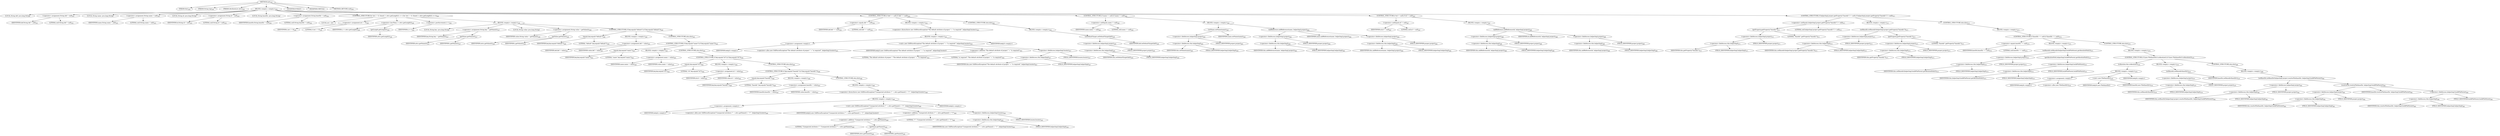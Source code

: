 digraph "init" {  
"800" [label = <(METHOD,init)<SUB>430</SUB>> ]
"801" [label = <(PARAM,this)<SUB>430</SUB>> ]
"802" [label = <(PARAM,String tag)<SUB>430</SUB>> ]
"803" [label = <(PARAM,AttributeList attrs)<SUB>430</SUB>> ]
"804" [label = <(BLOCK,&lt;empty&gt;,&lt;empty&gt;)<SUB>430</SUB>> ]
"805" [label = <(LOCAL,String def: java.lang.String)> ]
"806" [label = <(&lt;operator&gt;.assignment,String def = null)<SUB>431</SUB>> ]
"807" [label = <(IDENTIFIER,def,String def = null)<SUB>431</SUB>> ]
"808" [label = <(LITERAL,null,String def = null)<SUB>431</SUB>> ]
"809" [label = <(LOCAL,String name: java.lang.String)> ]
"810" [label = <(&lt;operator&gt;.assignment,String name = null)<SUB>432</SUB>> ]
"811" [label = <(IDENTIFIER,name,String name = null)<SUB>432</SUB>> ]
"812" [label = <(LITERAL,null,String name = null)<SUB>432</SUB>> ]
"813" [label = <(LOCAL,String id: java.lang.String)> ]
"814" [label = <(&lt;operator&gt;.assignment,String id = null)<SUB>433</SUB>> ]
"815" [label = <(IDENTIFIER,id,String id = null)<SUB>433</SUB>> ]
"816" [label = <(LITERAL,null,String id = null)<SUB>433</SUB>> ]
"817" [label = <(LOCAL,String baseDir: java.lang.String)> ]
"818" [label = <(&lt;operator&gt;.assignment,String baseDir = null)<SUB>434</SUB>> ]
"819" [label = <(IDENTIFIER,baseDir,String baseDir = null)<SUB>434</SUB>> ]
"820" [label = <(LITERAL,null,String baseDir = null)<SUB>434</SUB>> ]
"821" [label = <(CONTROL_STRUCTURE,for (int i = 0; Some(i &lt; attrs.getLength()); i++),for (int i = 0; Some(i &lt; attrs.getLength()); i++))<SUB>436</SUB>> ]
"822" [label = <(LOCAL,int i: int)> ]
"823" [label = <(&lt;operator&gt;.assignment,int i = 0)<SUB>436</SUB>> ]
"824" [label = <(IDENTIFIER,i,int i = 0)<SUB>436</SUB>> ]
"825" [label = <(LITERAL,0,int i = 0)<SUB>436</SUB>> ]
"826" [label = <(&lt;operator&gt;.lessThan,i &lt; attrs.getLength())<SUB>436</SUB>> ]
"827" [label = <(IDENTIFIER,i,i &lt; attrs.getLength())<SUB>436</SUB>> ]
"828" [label = <(getLength,getLength())<SUB>436</SUB>> ]
"829" [label = <(IDENTIFIER,attrs,getLength())<SUB>436</SUB>> ]
"830" [label = <(&lt;operator&gt;.postIncrement,i++)<SUB>436</SUB>> ]
"831" [label = <(IDENTIFIER,i,i++)<SUB>436</SUB>> ]
"832" [label = <(BLOCK,&lt;empty&gt;,&lt;empty&gt;)<SUB>436</SUB>> ]
"833" [label = <(LOCAL,String key: java.lang.String)> ]
"834" [label = <(&lt;operator&gt;.assignment,String key = getName(i))<SUB>437</SUB>> ]
"835" [label = <(IDENTIFIER,key,String key = getName(i))<SUB>437</SUB>> ]
"836" [label = <(getName,getName(i))<SUB>437</SUB>> ]
"837" [label = <(IDENTIFIER,attrs,getName(i))<SUB>437</SUB>> ]
"838" [label = <(IDENTIFIER,i,getName(i))<SUB>437</SUB>> ]
"839" [label = <(LOCAL,String value: java.lang.String)> ]
"840" [label = <(&lt;operator&gt;.assignment,String value = getValue(i))<SUB>438</SUB>> ]
"841" [label = <(IDENTIFIER,value,String value = getValue(i))<SUB>438</SUB>> ]
"842" [label = <(getValue,getValue(i))<SUB>438</SUB>> ]
"843" [label = <(IDENTIFIER,attrs,getValue(i))<SUB>438</SUB>> ]
"844" [label = <(IDENTIFIER,i,getValue(i))<SUB>438</SUB>> ]
"845" [label = <(CONTROL_STRUCTURE,if (key.equals(&quot;default&quot;)),if (key.equals(&quot;default&quot;)))<SUB>440</SUB>> ]
"846" [label = <(equals,key.equals(&quot;default&quot;))<SUB>440</SUB>> ]
"847" [label = <(IDENTIFIER,key,key.equals(&quot;default&quot;))<SUB>440</SUB>> ]
"848" [label = <(LITERAL,&quot;default&quot;,key.equals(&quot;default&quot;))<SUB>440</SUB>> ]
"849" [label = <(BLOCK,&lt;empty&gt;,&lt;empty&gt;)<SUB>440</SUB>> ]
"850" [label = <(&lt;operator&gt;.assignment,def = value)<SUB>441</SUB>> ]
"851" [label = <(IDENTIFIER,def,def = value)<SUB>441</SUB>> ]
"852" [label = <(IDENTIFIER,value,def = value)<SUB>441</SUB>> ]
"853" [label = <(CONTROL_STRUCTURE,else,else)<SUB>442</SUB>> ]
"854" [label = <(CONTROL_STRUCTURE,if (key.equals(&quot;name&quot;)),if (key.equals(&quot;name&quot;)))<SUB>442</SUB>> ]
"855" [label = <(equals,key.equals(&quot;name&quot;))<SUB>442</SUB>> ]
"856" [label = <(IDENTIFIER,key,key.equals(&quot;name&quot;))<SUB>442</SUB>> ]
"857" [label = <(LITERAL,&quot;name&quot;,key.equals(&quot;name&quot;))<SUB>442</SUB>> ]
"858" [label = <(BLOCK,&lt;empty&gt;,&lt;empty&gt;)<SUB>442</SUB>> ]
"859" [label = <(&lt;operator&gt;.assignment,name = value)<SUB>443</SUB>> ]
"860" [label = <(IDENTIFIER,name,name = value)<SUB>443</SUB>> ]
"861" [label = <(IDENTIFIER,value,name = value)<SUB>443</SUB>> ]
"862" [label = <(CONTROL_STRUCTURE,else,else)<SUB>444</SUB>> ]
"863" [label = <(CONTROL_STRUCTURE,if (key.equals(&quot;id&quot;)),if (key.equals(&quot;id&quot;)))<SUB>444</SUB>> ]
"864" [label = <(equals,key.equals(&quot;id&quot;))<SUB>444</SUB>> ]
"865" [label = <(IDENTIFIER,key,key.equals(&quot;id&quot;))<SUB>444</SUB>> ]
"866" [label = <(LITERAL,&quot;id&quot;,key.equals(&quot;id&quot;))<SUB>444</SUB>> ]
"867" [label = <(BLOCK,&lt;empty&gt;,&lt;empty&gt;)<SUB>444</SUB>> ]
"868" [label = <(&lt;operator&gt;.assignment,id = value)<SUB>445</SUB>> ]
"869" [label = <(IDENTIFIER,id,id = value)<SUB>445</SUB>> ]
"870" [label = <(IDENTIFIER,value,id = value)<SUB>445</SUB>> ]
"871" [label = <(CONTROL_STRUCTURE,else,else)<SUB>446</SUB>> ]
"872" [label = <(CONTROL_STRUCTURE,if (key.equals(&quot;basedir&quot;)),if (key.equals(&quot;basedir&quot;)))<SUB>446</SUB>> ]
"873" [label = <(equals,key.equals(&quot;basedir&quot;))<SUB>446</SUB>> ]
"874" [label = <(IDENTIFIER,key,key.equals(&quot;basedir&quot;))<SUB>446</SUB>> ]
"875" [label = <(LITERAL,&quot;basedir&quot;,key.equals(&quot;basedir&quot;))<SUB>446</SUB>> ]
"876" [label = <(BLOCK,&lt;empty&gt;,&lt;empty&gt;)<SUB>446</SUB>> ]
"877" [label = <(&lt;operator&gt;.assignment,baseDir = value)<SUB>447</SUB>> ]
"878" [label = <(IDENTIFIER,baseDir,baseDir = value)<SUB>447</SUB>> ]
"879" [label = <(IDENTIFIER,value,baseDir = value)<SUB>447</SUB>> ]
"880" [label = <(CONTROL_STRUCTURE,else,else)<SUB>448</SUB>> ]
"881" [label = <(BLOCK,&lt;empty&gt;,&lt;empty&gt;)<SUB>448</SUB>> ]
"882" [label = <(&lt;operator&gt;.throw,throw new SAXParseException(&quot;Unexpected attribute \&quot;&quot; + attrs.getName(i) + &quot;\&quot;&quot;, helperImpl.locator);)<SUB>449</SUB>> ]
"883" [label = <(BLOCK,&lt;empty&gt;,&lt;empty&gt;)<SUB>449</SUB>> ]
"884" [label = <(&lt;operator&gt;.assignment,&lt;empty&gt;)> ]
"885" [label = <(IDENTIFIER,$obj22,&lt;empty&gt;)> ]
"886" [label = <(&lt;operator&gt;.alloc,new SAXParseException(&quot;Unexpected attribute \&quot;&quot; + attrs.getName(i) + &quot;\&quot;&quot;, helperImpl.locator))<SUB>449</SUB>> ]
"887" [label = <(&lt;init&gt;,new SAXParseException(&quot;Unexpected attribute \&quot;&quot; + attrs.getName(i) + &quot;\&quot;&quot;, helperImpl.locator))<SUB>449</SUB>> ]
"888" [label = <(IDENTIFIER,$obj22,new SAXParseException(&quot;Unexpected attribute \&quot;&quot; + attrs.getName(i) + &quot;\&quot;&quot;, helperImpl.locator))> ]
"889" [label = <(&lt;operator&gt;.addition,&quot;Unexpected attribute \&quot;&quot; + attrs.getName(i) + &quot;\&quot;&quot;)<SUB>449</SUB>> ]
"890" [label = <(&lt;operator&gt;.addition,&quot;Unexpected attribute \&quot;&quot; + attrs.getName(i))<SUB>449</SUB>> ]
"891" [label = <(LITERAL,&quot;Unexpected attribute \&quot;&quot;,&quot;Unexpected attribute \&quot;&quot; + attrs.getName(i))<SUB>449</SUB>> ]
"892" [label = <(getName,getName(i))<SUB>449</SUB>> ]
"893" [label = <(IDENTIFIER,attrs,getName(i))<SUB>449</SUB>> ]
"894" [label = <(IDENTIFIER,i,getName(i))<SUB>449</SUB>> ]
"895" [label = <(LITERAL,&quot;\&quot;&quot;,&quot;Unexpected attribute \&quot;&quot; + attrs.getName(i) + &quot;\&quot;&quot;)<SUB>449</SUB>> ]
"896" [label = <(&lt;operator&gt;.fieldAccess,helperImpl.locator)<SUB>450</SUB>> ]
"897" [label = <(&lt;operator&gt;.fieldAccess,this.helperImpl)<SUB>450</SUB>> ]
"898" [label = <(IDENTIFIER,this,new SAXParseException(&quot;Unexpected attribute \&quot;&quot; + attrs.getName(i) + &quot;\&quot;&quot;, helperImpl.locator))<SUB>450</SUB>> ]
"899" [label = <(FIELD_IDENTIFIER,helperImpl,helperImpl)<SUB>450</SUB>> ]
"900" [label = <(FIELD_IDENTIFIER,locator,locator)<SUB>450</SUB>> ]
"901" [label = <(IDENTIFIER,$obj22,&lt;empty&gt;)> ]
"902" [label = <(CONTROL_STRUCTURE,if (def == null),if (def == null))<SUB>454</SUB>> ]
"903" [label = <(&lt;operator&gt;.equals,def == null)<SUB>454</SUB>> ]
"904" [label = <(IDENTIFIER,def,def == null)<SUB>454</SUB>> ]
"905" [label = <(LITERAL,null,def == null)<SUB>454</SUB>> ]
"906" [label = <(BLOCK,&lt;empty&gt;,&lt;empty&gt;)<SUB>454</SUB>> ]
"907" [label = <(&lt;operator&gt;.throw,throw new SAXParseException(&quot;The default attribute of project &quot; + &quot;is required&quot;, helperImpl.locator);)<SUB>455</SUB>> ]
"908" [label = <(BLOCK,&lt;empty&gt;,&lt;empty&gt;)<SUB>455</SUB>> ]
"909" [label = <(&lt;operator&gt;.assignment,&lt;empty&gt;)> ]
"910" [label = <(IDENTIFIER,$obj23,&lt;empty&gt;)> ]
"911" [label = <(&lt;operator&gt;.alloc,new SAXParseException(&quot;The default attribute of project &quot; + &quot;is required&quot;, helperImpl.locator))<SUB>455</SUB>> ]
"912" [label = <(&lt;init&gt;,new SAXParseException(&quot;The default attribute of project &quot; + &quot;is required&quot;, helperImpl.locator))<SUB>455</SUB>> ]
"913" [label = <(IDENTIFIER,$obj23,new SAXParseException(&quot;The default attribute of project &quot; + &quot;is required&quot;, helperImpl.locator))> ]
"914" [label = <(&lt;operator&gt;.addition,&quot;The default attribute of project &quot; + &quot;is required&quot;)<SUB>455</SUB>> ]
"915" [label = <(LITERAL,&quot;The default attribute of project &quot;,&quot;The default attribute of project &quot; + &quot;is required&quot;)<SUB>455</SUB>> ]
"916" [label = <(LITERAL,&quot;is required&quot;,&quot;The default attribute of project &quot; + &quot;is required&quot;)<SUB>456</SUB>> ]
"917" [label = <(&lt;operator&gt;.fieldAccess,helperImpl.locator)<SUB>457</SUB>> ]
"918" [label = <(&lt;operator&gt;.fieldAccess,this.helperImpl)<SUB>457</SUB>> ]
"919" [label = <(IDENTIFIER,this,new SAXParseException(&quot;The default attribute of project &quot; + &quot;is required&quot;, helperImpl.locator))<SUB>457</SUB>> ]
"920" [label = <(FIELD_IDENTIFIER,helperImpl,helperImpl)<SUB>457</SUB>> ]
"921" [label = <(FIELD_IDENTIFIER,locator,locator)<SUB>457</SUB>> ]
"922" [label = <(IDENTIFIER,$obj23,&lt;empty&gt;)> ]
"923" [label = <(CONTROL_STRUCTURE,else,else)<SUB>458</SUB>> ]
"924" [label = <(BLOCK,&lt;empty&gt;,&lt;empty&gt;)<SUB>458</SUB>> ]
"925" [label = <(setDefaultTarget,setDefaultTarget(def))<SUB>459</SUB>> ]
"926" [label = <(&lt;operator&gt;.fieldAccess,helperImpl.project)<SUB>459</SUB>> ]
"927" [label = <(&lt;operator&gt;.fieldAccess,this.helperImpl)<SUB>459</SUB>> ]
"928" [label = <(IDENTIFIER,this,setDefaultTarget(def))<SUB>459</SUB>> ]
"929" [label = <(FIELD_IDENTIFIER,helperImpl,helperImpl)<SUB>459</SUB>> ]
"930" [label = <(FIELD_IDENTIFIER,project,project)<SUB>459</SUB>> ]
"931" [label = <(IDENTIFIER,def,setDefaultTarget(def))<SUB>459</SUB>> ]
"932" [label = <(CONTROL_STRUCTURE,if (name != null),if (name != null))<SUB>462</SUB>> ]
"933" [label = <(&lt;operator&gt;.notEquals,name != null)<SUB>462</SUB>> ]
"934" [label = <(IDENTIFIER,name,name != null)<SUB>462</SUB>> ]
"935" [label = <(LITERAL,null,name != null)<SUB>462</SUB>> ]
"936" [label = <(BLOCK,&lt;empty&gt;,&lt;empty&gt;)<SUB>462</SUB>> ]
"937" [label = <(setName,setName(name))<SUB>463</SUB>> ]
"938" [label = <(&lt;operator&gt;.fieldAccess,helperImpl.project)<SUB>463</SUB>> ]
"939" [label = <(&lt;operator&gt;.fieldAccess,this.helperImpl)<SUB>463</SUB>> ]
"940" [label = <(IDENTIFIER,this,setName(name))<SUB>463</SUB>> ]
"941" [label = <(FIELD_IDENTIFIER,helperImpl,helperImpl)<SUB>463</SUB>> ]
"942" [label = <(FIELD_IDENTIFIER,project,project)<SUB>463</SUB>> ]
"943" [label = <(IDENTIFIER,name,setName(name))<SUB>463</SUB>> ]
"944" [label = <(addReference,addReference(name, helperImpl.project))<SUB>464</SUB>> ]
"945" [label = <(&lt;operator&gt;.fieldAccess,helperImpl.project)<SUB>464</SUB>> ]
"946" [label = <(&lt;operator&gt;.fieldAccess,this.helperImpl)<SUB>464</SUB>> ]
"947" [label = <(IDENTIFIER,this,addReference(name, helperImpl.project))<SUB>464</SUB>> ]
"948" [label = <(FIELD_IDENTIFIER,helperImpl,helperImpl)<SUB>464</SUB>> ]
"949" [label = <(FIELD_IDENTIFIER,project,project)<SUB>464</SUB>> ]
"950" [label = <(IDENTIFIER,name,addReference(name, helperImpl.project))<SUB>464</SUB>> ]
"951" [label = <(&lt;operator&gt;.fieldAccess,helperImpl.project)<SUB>464</SUB>> ]
"952" [label = <(&lt;operator&gt;.fieldAccess,this.helperImpl)<SUB>464</SUB>> ]
"953" [label = <(IDENTIFIER,this,addReference(name, helperImpl.project))<SUB>464</SUB>> ]
"954" [label = <(FIELD_IDENTIFIER,helperImpl,helperImpl)<SUB>464</SUB>> ]
"955" [label = <(FIELD_IDENTIFIER,project,project)<SUB>464</SUB>> ]
"956" [label = <(CONTROL_STRUCTURE,if (id != null),if (id != null))<SUB>467</SUB>> ]
"957" [label = <(&lt;operator&gt;.notEquals,id != null)<SUB>467</SUB>> ]
"958" [label = <(IDENTIFIER,id,id != null)<SUB>467</SUB>> ]
"959" [label = <(LITERAL,null,id != null)<SUB>467</SUB>> ]
"960" [label = <(BLOCK,&lt;empty&gt;,&lt;empty&gt;)<SUB>467</SUB>> ]
"961" [label = <(addReference,addReference(id, helperImpl.project))<SUB>468</SUB>> ]
"962" [label = <(&lt;operator&gt;.fieldAccess,helperImpl.project)<SUB>468</SUB>> ]
"963" [label = <(&lt;operator&gt;.fieldAccess,this.helperImpl)<SUB>468</SUB>> ]
"964" [label = <(IDENTIFIER,this,addReference(id, helperImpl.project))<SUB>468</SUB>> ]
"965" [label = <(FIELD_IDENTIFIER,helperImpl,helperImpl)<SUB>468</SUB>> ]
"966" [label = <(FIELD_IDENTIFIER,project,project)<SUB>468</SUB>> ]
"967" [label = <(IDENTIFIER,id,addReference(id, helperImpl.project))<SUB>468</SUB>> ]
"968" [label = <(&lt;operator&gt;.fieldAccess,helperImpl.project)<SUB>468</SUB>> ]
"969" [label = <(&lt;operator&gt;.fieldAccess,this.helperImpl)<SUB>468</SUB>> ]
"970" [label = <(IDENTIFIER,this,addReference(id, helperImpl.project))<SUB>468</SUB>> ]
"971" [label = <(FIELD_IDENTIFIER,helperImpl,helperImpl)<SUB>468</SUB>> ]
"972" [label = <(FIELD_IDENTIFIER,project,project)<SUB>468</SUB>> ]
"973" [label = <(CONTROL_STRUCTURE,if (helperImpl.project.getProperty(&quot;basedir&quot;) != null),if (helperImpl.project.getProperty(&quot;basedir&quot;) != null))<SUB>471</SUB>> ]
"974" [label = <(&lt;operator&gt;.notEquals,helperImpl.project.getProperty(&quot;basedir&quot;) != null)<SUB>471</SUB>> ]
"975" [label = <(getProperty,getProperty(&quot;basedir&quot;))<SUB>471</SUB>> ]
"976" [label = <(&lt;operator&gt;.fieldAccess,helperImpl.project)<SUB>471</SUB>> ]
"977" [label = <(&lt;operator&gt;.fieldAccess,this.helperImpl)<SUB>471</SUB>> ]
"978" [label = <(IDENTIFIER,this,getProperty(&quot;basedir&quot;))<SUB>471</SUB>> ]
"979" [label = <(FIELD_IDENTIFIER,helperImpl,helperImpl)<SUB>471</SUB>> ]
"980" [label = <(FIELD_IDENTIFIER,project,project)<SUB>471</SUB>> ]
"981" [label = <(LITERAL,&quot;basedir&quot;,getProperty(&quot;basedir&quot;))<SUB>471</SUB>> ]
"982" [label = <(LITERAL,null,helperImpl.project.getProperty(&quot;basedir&quot;) != null)<SUB>471</SUB>> ]
"983" [label = <(BLOCK,&lt;empty&gt;,&lt;empty&gt;)<SUB>471</SUB>> ]
"984" [label = <(setBasedir,setBasedir(helperImpl.project.getProperty(&quot;basedir&quot;)))<SUB>472</SUB>> ]
"985" [label = <(&lt;operator&gt;.fieldAccess,helperImpl.project)<SUB>472</SUB>> ]
"986" [label = <(&lt;operator&gt;.fieldAccess,this.helperImpl)<SUB>472</SUB>> ]
"987" [label = <(IDENTIFIER,this,setBasedir(helperImpl.project.getProperty(&quot;basedir&quot;)))<SUB>472</SUB>> ]
"988" [label = <(FIELD_IDENTIFIER,helperImpl,helperImpl)<SUB>472</SUB>> ]
"989" [label = <(FIELD_IDENTIFIER,project,project)<SUB>472</SUB>> ]
"990" [label = <(getProperty,getProperty(&quot;basedir&quot;))<SUB>472</SUB>> ]
"991" [label = <(&lt;operator&gt;.fieldAccess,helperImpl.project)<SUB>472</SUB>> ]
"992" [label = <(&lt;operator&gt;.fieldAccess,this.helperImpl)<SUB>472</SUB>> ]
"993" [label = <(IDENTIFIER,this,getProperty(&quot;basedir&quot;))<SUB>472</SUB>> ]
"994" [label = <(FIELD_IDENTIFIER,helperImpl,helperImpl)<SUB>472</SUB>> ]
"995" [label = <(FIELD_IDENTIFIER,project,project)<SUB>472</SUB>> ]
"996" [label = <(LITERAL,&quot;basedir&quot;,getProperty(&quot;basedir&quot;))<SUB>472</SUB>> ]
"997" [label = <(CONTROL_STRUCTURE,else,else)<SUB>473</SUB>> ]
"998" [label = <(BLOCK,&lt;empty&gt;,&lt;empty&gt;)<SUB>473</SUB>> ]
"999" [label = <(CONTROL_STRUCTURE,if (baseDir == null),if (baseDir == null))<SUB>474</SUB>> ]
"1000" [label = <(&lt;operator&gt;.equals,baseDir == null)<SUB>474</SUB>> ]
"1001" [label = <(IDENTIFIER,baseDir,baseDir == null)<SUB>474</SUB>> ]
"1002" [label = <(LITERAL,null,baseDir == null)<SUB>474</SUB>> ]
"1003" [label = <(BLOCK,&lt;empty&gt;,&lt;empty&gt;)<SUB>474</SUB>> ]
"1004" [label = <(setBasedir,setBasedir(helperImpl.buildFileParent.getAbsolutePath()))<SUB>475</SUB>> ]
"1005" [label = <(&lt;operator&gt;.fieldAccess,helperImpl.project)<SUB>475</SUB>> ]
"1006" [label = <(&lt;operator&gt;.fieldAccess,this.helperImpl)<SUB>475</SUB>> ]
"1007" [label = <(IDENTIFIER,this,setBasedir(helperImpl.buildFileParent.getAbsolutePath()))<SUB>475</SUB>> ]
"1008" [label = <(FIELD_IDENTIFIER,helperImpl,helperImpl)<SUB>475</SUB>> ]
"1009" [label = <(FIELD_IDENTIFIER,project,project)<SUB>475</SUB>> ]
"1010" [label = <(getAbsolutePath,helperImpl.buildFileParent.getAbsolutePath())<SUB>475</SUB>> ]
"1011" [label = <(&lt;operator&gt;.fieldAccess,helperImpl.buildFileParent)<SUB>475</SUB>> ]
"1012" [label = <(&lt;operator&gt;.fieldAccess,this.helperImpl)<SUB>475</SUB>> ]
"1013" [label = <(IDENTIFIER,this,helperImpl.buildFileParent.getAbsolutePath())<SUB>475</SUB>> ]
"1014" [label = <(FIELD_IDENTIFIER,helperImpl,helperImpl)<SUB>475</SUB>> ]
"1015" [label = <(FIELD_IDENTIFIER,buildFileParent,buildFileParent)<SUB>475</SUB>> ]
"1016" [label = <(CONTROL_STRUCTURE,else,else)<SUB>476</SUB>> ]
"1017" [label = <(BLOCK,&lt;empty&gt;,&lt;empty&gt;)<SUB>476</SUB>> ]
"1018" [label = <(CONTROL_STRUCTURE,if ((new File(baseDir)).isAbsolute()),if ((new File(baseDir)).isAbsolute()))<SUB>478</SUB>> ]
"1019" [label = <(isAbsolute,this.isAbsolute())<SUB>478</SUB>> ]
"1020" [label = <(BLOCK,&lt;empty&gt;,&lt;empty&gt;)<SUB>478</SUB>> ]
"1021" [label = <(&lt;operator&gt;.assignment,&lt;empty&gt;)> ]
"1022" [label = <(IDENTIFIER,$obj24,&lt;empty&gt;)> ]
"1023" [label = <(&lt;operator&gt;.alloc,new File(baseDir))<SUB>478</SUB>> ]
"1024" [label = <(&lt;init&gt;,new File(baseDir))<SUB>478</SUB>> ]
"1025" [label = <(IDENTIFIER,$obj24,new File(baseDir))> ]
"1026" [label = <(IDENTIFIER,baseDir,new File(baseDir))<SUB>478</SUB>> ]
"1027" [label = <(IDENTIFIER,$obj24,&lt;empty&gt;)> ]
"1028" [label = <(BLOCK,&lt;empty&gt;,&lt;empty&gt;)<SUB>478</SUB>> ]
"1029" [label = <(setBasedir,setBasedir(baseDir))<SUB>479</SUB>> ]
"1030" [label = <(&lt;operator&gt;.fieldAccess,helperImpl.project)<SUB>479</SUB>> ]
"1031" [label = <(&lt;operator&gt;.fieldAccess,this.helperImpl)<SUB>479</SUB>> ]
"1032" [label = <(IDENTIFIER,this,setBasedir(baseDir))<SUB>479</SUB>> ]
"1033" [label = <(FIELD_IDENTIFIER,helperImpl,helperImpl)<SUB>479</SUB>> ]
"1034" [label = <(FIELD_IDENTIFIER,project,project)<SUB>479</SUB>> ]
"1035" [label = <(IDENTIFIER,baseDir,setBasedir(baseDir))<SUB>479</SUB>> ]
"1036" [label = <(CONTROL_STRUCTURE,else,else)<SUB>480</SUB>> ]
"1037" [label = <(BLOCK,&lt;empty&gt;,&lt;empty&gt;)<SUB>480</SUB>> ]
"1038" [label = <(setBaseDir,setBaseDir(helperImpl.project.resolveFile(baseDir, helperImpl.buildFileParent)))<SUB>481</SUB>> ]
"1039" [label = <(&lt;operator&gt;.fieldAccess,helperImpl.project)<SUB>481</SUB>> ]
"1040" [label = <(&lt;operator&gt;.fieldAccess,this.helperImpl)<SUB>481</SUB>> ]
"1041" [label = <(IDENTIFIER,this,setBaseDir(helperImpl.project.resolveFile(baseDir, helperImpl.buildFileParent)))<SUB>481</SUB>> ]
"1042" [label = <(FIELD_IDENTIFIER,helperImpl,helperImpl)<SUB>481</SUB>> ]
"1043" [label = <(FIELD_IDENTIFIER,project,project)<SUB>481</SUB>> ]
"1044" [label = <(resolveFile,resolveFile(baseDir, helperImpl.buildFileParent))<SUB>481</SUB>> ]
"1045" [label = <(&lt;operator&gt;.fieldAccess,helperImpl.project)<SUB>481</SUB>> ]
"1046" [label = <(&lt;operator&gt;.fieldAccess,this.helperImpl)<SUB>481</SUB>> ]
"1047" [label = <(IDENTIFIER,this,resolveFile(baseDir, helperImpl.buildFileParent))<SUB>481</SUB>> ]
"1048" [label = <(FIELD_IDENTIFIER,helperImpl,helperImpl)<SUB>481</SUB>> ]
"1049" [label = <(FIELD_IDENTIFIER,project,project)<SUB>481</SUB>> ]
"1050" [label = <(IDENTIFIER,baseDir,resolveFile(baseDir, helperImpl.buildFileParent))<SUB>481</SUB>> ]
"1051" [label = <(&lt;operator&gt;.fieldAccess,helperImpl.buildFileParent)<SUB>482</SUB>> ]
"1052" [label = <(&lt;operator&gt;.fieldAccess,this.helperImpl)<SUB>482</SUB>> ]
"1053" [label = <(IDENTIFIER,this,resolveFile(baseDir, helperImpl.buildFileParent))<SUB>482</SUB>> ]
"1054" [label = <(FIELD_IDENTIFIER,helperImpl,helperImpl)<SUB>482</SUB>> ]
"1055" [label = <(FIELD_IDENTIFIER,buildFileParent,buildFileParent)<SUB>482</SUB>> ]
"1056" [label = <(MODIFIER,PUBLIC)> ]
"1057" [label = <(MODIFIER,VIRTUAL)> ]
"1058" [label = <(METHOD_RETURN,void)<SUB>430</SUB>> ]
  "800" -> "801" 
  "800" -> "802" 
  "800" -> "803" 
  "800" -> "804" 
  "800" -> "1056" 
  "800" -> "1057" 
  "800" -> "1058" 
  "804" -> "805" 
  "804" -> "806" 
  "804" -> "809" 
  "804" -> "810" 
  "804" -> "813" 
  "804" -> "814" 
  "804" -> "817" 
  "804" -> "818" 
  "804" -> "821" 
  "804" -> "902" 
  "804" -> "932" 
  "804" -> "956" 
  "804" -> "973" 
  "806" -> "807" 
  "806" -> "808" 
  "810" -> "811" 
  "810" -> "812" 
  "814" -> "815" 
  "814" -> "816" 
  "818" -> "819" 
  "818" -> "820" 
  "821" -> "822" 
  "821" -> "823" 
  "821" -> "826" 
  "821" -> "830" 
  "821" -> "832" 
  "823" -> "824" 
  "823" -> "825" 
  "826" -> "827" 
  "826" -> "828" 
  "828" -> "829" 
  "830" -> "831" 
  "832" -> "833" 
  "832" -> "834" 
  "832" -> "839" 
  "832" -> "840" 
  "832" -> "845" 
  "834" -> "835" 
  "834" -> "836" 
  "836" -> "837" 
  "836" -> "838" 
  "840" -> "841" 
  "840" -> "842" 
  "842" -> "843" 
  "842" -> "844" 
  "845" -> "846" 
  "845" -> "849" 
  "845" -> "853" 
  "846" -> "847" 
  "846" -> "848" 
  "849" -> "850" 
  "850" -> "851" 
  "850" -> "852" 
  "853" -> "854" 
  "854" -> "855" 
  "854" -> "858" 
  "854" -> "862" 
  "855" -> "856" 
  "855" -> "857" 
  "858" -> "859" 
  "859" -> "860" 
  "859" -> "861" 
  "862" -> "863" 
  "863" -> "864" 
  "863" -> "867" 
  "863" -> "871" 
  "864" -> "865" 
  "864" -> "866" 
  "867" -> "868" 
  "868" -> "869" 
  "868" -> "870" 
  "871" -> "872" 
  "872" -> "873" 
  "872" -> "876" 
  "872" -> "880" 
  "873" -> "874" 
  "873" -> "875" 
  "876" -> "877" 
  "877" -> "878" 
  "877" -> "879" 
  "880" -> "881" 
  "881" -> "882" 
  "882" -> "883" 
  "883" -> "884" 
  "883" -> "887" 
  "883" -> "901" 
  "884" -> "885" 
  "884" -> "886" 
  "887" -> "888" 
  "887" -> "889" 
  "887" -> "896" 
  "889" -> "890" 
  "889" -> "895" 
  "890" -> "891" 
  "890" -> "892" 
  "892" -> "893" 
  "892" -> "894" 
  "896" -> "897" 
  "896" -> "900" 
  "897" -> "898" 
  "897" -> "899" 
  "902" -> "903" 
  "902" -> "906" 
  "902" -> "923" 
  "903" -> "904" 
  "903" -> "905" 
  "906" -> "907" 
  "907" -> "908" 
  "908" -> "909" 
  "908" -> "912" 
  "908" -> "922" 
  "909" -> "910" 
  "909" -> "911" 
  "912" -> "913" 
  "912" -> "914" 
  "912" -> "917" 
  "914" -> "915" 
  "914" -> "916" 
  "917" -> "918" 
  "917" -> "921" 
  "918" -> "919" 
  "918" -> "920" 
  "923" -> "924" 
  "924" -> "925" 
  "925" -> "926" 
  "925" -> "931" 
  "926" -> "927" 
  "926" -> "930" 
  "927" -> "928" 
  "927" -> "929" 
  "932" -> "933" 
  "932" -> "936" 
  "933" -> "934" 
  "933" -> "935" 
  "936" -> "937" 
  "936" -> "944" 
  "937" -> "938" 
  "937" -> "943" 
  "938" -> "939" 
  "938" -> "942" 
  "939" -> "940" 
  "939" -> "941" 
  "944" -> "945" 
  "944" -> "950" 
  "944" -> "951" 
  "945" -> "946" 
  "945" -> "949" 
  "946" -> "947" 
  "946" -> "948" 
  "951" -> "952" 
  "951" -> "955" 
  "952" -> "953" 
  "952" -> "954" 
  "956" -> "957" 
  "956" -> "960" 
  "957" -> "958" 
  "957" -> "959" 
  "960" -> "961" 
  "961" -> "962" 
  "961" -> "967" 
  "961" -> "968" 
  "962" -> "963" 
  "962" -> "966" 
  "963" -> "964" 
  "963" -> "965" 
  "968" -> "969" 
  "968" -> "972" 
  "969" -> "970" 
  "969" -> "971" 
  "973" -> "974" 
  "973" -> "983" 
  "973" -> "997" 
  "974" -> "975" 
  "974" -> "982" 
  "975" -> "976" 
  "975" -> "981" 
  "976" -> "977" 
  "976" -> "980" 
  "977" -> "978" 
  "977" -> "979" 
  "983" -> "984" 
  "984" -> "985" 
  "984" -> "990" 
  "985" -> "986" 
  "985" -> "989" 
  "986" -> "987" 
  "986" -> "988" 
  "990" -> "991" 
  "990" -> "996" 
  "991" -> "992" 
  "991" -> "995" 
  "992" -> "993" 
  "992" -> "994" 
  "997" -> "998" 
  "998" -> "999" 
  "999" -> "1000" 
  "999" -> "1003" 
  "999" -> "1016" 
  "1000" -> "1001" 
  "1000" -> "1002" 
  "1003" -> "1004" 
  "1004" -> "1005" 
  "1004" -> "1010" 
  "1005" -> "1006" 
  "1005" -> "1009" 
  "1006" -> "1007" 
  "1006" -> "1008" 
  "1010" -> "1011" 
  "1011" -> "1012" 
  "1011" -> "1015" 
  "1012" -> "1013" 
  "1012" -> "1014" 
  "1016" -> "1017" 
  "1017" -> "1018" 
  "1018" -> "1019" 
  "1018" -> "1028" 
  "1018" -> "1036" 
  "1019" -> "1020" 
  "1020" -> "1021" 
  "1020" -> "1024" 
  "1020" -> "1027" 
  "1021" -> "1022" 
  "1021" -> "1023" 
  "1024" -> "1025" 
  "1024" -> "1026" 
  "1028" -> "1029" 
  "1029" -> "1030" 
  "1029" -> "1035" 
  "1030" -> "1031" 
  "1030" -> "1034" 
  "1031" -> "1032" 
  "1031" -> "1033" 
  "1036" -> "1037" 
  "1037" -> "1038" 
  "1038" -> "1039" 
  "1038" -> "1044" 
  "1039" -> "1040" 
  "1039" -> "1043" 
  "1040" -> "1041" 
  "1040" -> "1042" 
  "1044" -> "1045" 
  "1044" -> "1050" 
  "1044" -> "1051" 
  "1045" -> "1046" 
  "1045" -> "1049" 
  "1046" -> "1047" 
  "1046" -> "1048" 
  "1051" -> "1052" 
  "1051" -> "1055" 
  "1052" -> "1053" 
  "1052" -> "1054" 
}
